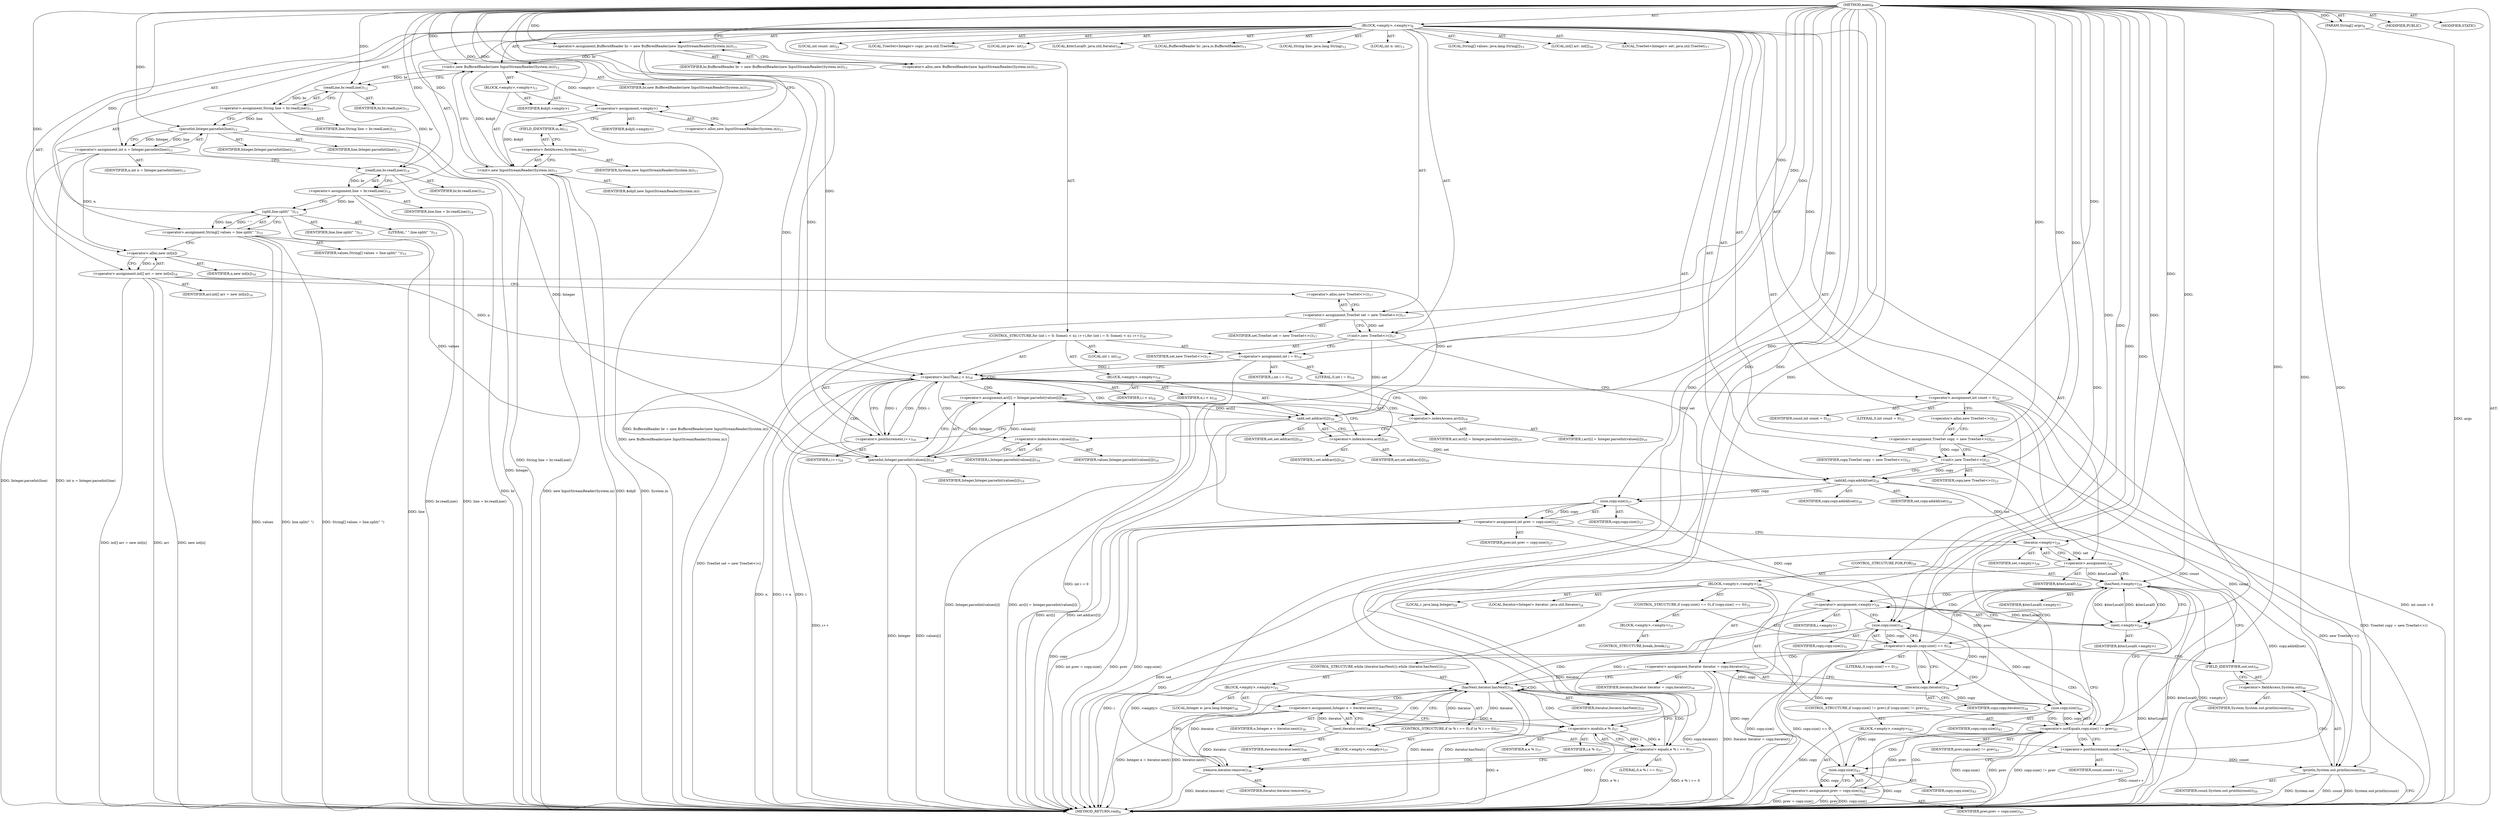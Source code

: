 digraph "main" {  
"23" [label = <(METHOD,main)<SUB>8</SUB>> ]
"24" [label = <(PARAM,String[] args)<SUB>8</SUB>> ]
"25" [label = <(BLOCK,&lt;empty&gt;,&lt;empty&gt;)<SUB>8</SUB>> ]
"4" [label = <(LOCAL,BufferedReader br: java.io.BufferedReader)<SUB>11</SUB>> ]
"26" [label = <(&lt;operator&gt;.assignment,BufferedReader br = new BufferedReader(new InputStreamReader(System.in)))<SUB>11</SUB>> ]
"27" [label = <(IDENTIFIER,br,BufferedReader br = new BufferedReader(new InputStreamReader(System.in)))<SUB>11</SUB>> ]
"28" [label = <(&lt;operator&gt;.alloc,new BufferedReader(new InputStreamReader(System.in)))<SUB>11</SUB>> ]
"29" [label = <(&lt;init&gt;,new BufferedReader(new InputStreamReader(System.in)))<SUB>11</SUB>> ]
"3" [label = <(IDENTIFIER,br,new BufferedReader(new InputStreamReader(System.in)))<SUB>11</SUB>> ]
"30" [label = <(BLOCK,&lt;empty&gt;,&lt;empty&gt;)<SUB>11</SUB>> ]
"31" [label = <(&lt;operator&gt;.assignment,&lt;empty&gt;)> ]
"32" [label = <(IDENTIFIER,$obj0,&lt;empty&gt;)> ]
"33" [label = <(&lt;operator&gt;.alloc,new InputStreamReader(System.in))<SUB>11</SUB>> ]
"34" [label = <(&lt;init&gt;,new InputStreamReader(System.in))<SUB>11</SUB>> ]
"35" [label = <(IDENTIFIER,$obj0,new InputStreamReader(System.in))> ]
"36" [label = <(&lt;operator&gt;.fieldAccess,System.in)<SUB>11</SUB>> ]
"37" [label = <(IDENTIFIER,System,new InputStreamReader(System.in))<SUB>11</SUB>> ]
"38" [label = <(FIELD_IDENTIFIER,in,in)<SUB>11</SUB>> ]
"39" [label = <(IDENTIFIER,$obj0,&lt;empty&gt;)> ]
"40" [label = <(LOCAL,String line: java.lang.String)<SUB>12</SUB>> ]
"41" [label = <(&lt;operator&gt;.assignment,String line = br.readLine())<SUB>12</SUB>> ]
"42" [label = <(IDENTIFIER,line,String line = br.readLine())<SUB>12</SUB>> ]
"43" [label = <(readLine,br.readLine())<SUB>12</SUB>> ]
"44" [label = <(IDENTIFIER,br,br.readLine())<SUB>12</SUB>> ]
"45" [label = <(LOCAL,int n: int)<SUB>13</SUB>> ]
"46" [label = <(&lt;operator&gt;.assignment,int n = Integer.parseInt(line))<SUB>13</SUB>> ]
"47" [label = <(IDENTIFIER,n,int n = Integer.parseInt(line))<SUB>13</SUB>> ]
"48" [label = <(parseInt,Integer.parseInt(line))<SUB>13</SUB>> ]
"49" [label = <(IDENTIFIER,Integer,Integer.parseInt(line))<SUB>13</SUB>> ]
"50" [label = <(IDENTIFIER,line,Integer.parseInt(line))<SUB>13</SUB>> ]
"51" [label = <(&lt;operator&gt;.assignment,line = br.readLine())<SUB>14</SUB>> ]
"52" [label = <(IDENTIFIER,line,line = br.readLine())<SUB>14</SUB>> ]
"53" [label = <(readLine,br.readLine())<SUB>14</SUB>> ]
"54" [label = <(IDENTIFIER,br,br.readLine())<SUB>14</SUB>> ]
"55" [label = <(LOCAL,String[] values: java.lang.String[])<SUB>15</SUB>> ]
"56" [label = <(&lt;operator&gt;.assignment,String[] values = line.split(&quot; &quot;))<SUB>15</SUB>> ]
"57" [label = <(IDENTIFIER,values,String[] values = line.split(&quot; &quot;))<SUB>15</SUB>> ]
"58" [label = <(split,line.split(&quot; &quot;))<SUB>15</SUB>> ]
"59" [label = <(IDENTIFIER,line,line.split(&quot; &quot;))<SUB>15</SUB>> ]
"60" [label = <(LITERAL,&quot; &quot;,line.split(&quot; &quot;))<SUB>15</SUB>> ]
"61" [label = <(LOCAL,int[] arr: int[])<SUB>16</SUB>> ]
"62" [label = <(&lt;operator&gt;.assignment,int[] arr = new int[n])<SUB>16</SUB>> ]
"63" [label = <(IDENTIFIER,arr,int[] arr = new int[n])<SUB>16</SUB>> ]
"64" [label = <(&lt;operator&gt;.alloc,new int[n])> ]
"65" [label = <(IDENTIFIER,n,new int[n])<SUB>16</SUB>> ]
"6" [label = <(LOCAL,TreeSet&lt;Integer&gt; set: java.util.TreeSet)<SUB>17</SUB>> ]
"66" [label = <(&lt;operator&gt;.assignment,TreeSet set = new TreeSet&lt;&gt;())<SUB>17</SUB>> ]
"67" [label = <(IDENTIFIER,set,TreeSet set = new TreeSet&lt;&gt;())<SUB>17</SUB>> ]
"68" [label = <(&lt;operator&gt;.alloc,new TreeSet&lt;&gt;())<SUB>17</SUB>> ]
"69" [label = <(&lt;init&gt;,new TreeSet&lt;&gt;())<SUB>17</SUB>> ]
"5" [label = <(IDENTIFIER,set,new TreeSet&lt;&gt;())<SUB>17</SUB>> ]
"70" [label = <(CONTROL_STRUCTURE,for (int i = 0; Some(i &lt; n); i++),for (int i = 0; Some(i &lt; n); i++))<SUB>18</SUB>> ]
"71" [label = <(LOCAL,int i: int)<SUB>18</SUB>> ]
"72" [label = <(&lt;operator&gt;.assignment,int i = 0)<SUB>18</SUB>> ]
"73" [label = <(IDENTIFIER,i,int i = 0)<SUB>18</SUB>> ]
"74" [label = <(LITERAL,0,int i = 0)<SUB>18</SUB>> ]
"75" [label = <(&lt;operator&gt;.lessThan,i &lt; n)<SUB>18</SUB>> ]
"76" [label = <(IDENTIFIER,i,i &lt; n)<SUB>18</SUB>> ]
"77" [label = <(IDENTIFIER,n,i &lt; n)<SUB>18</SUB>> ]
"78" [label = <(&lt;operator&gt;.postIncrement,i++)<SUB>18</SUB>> ]
"79" [label = <(IDENTIFIER,i,i++)<SUB>18</SUB>> ]
"80" [label = <(BLOCK,&lt;empty&gt;,&lt;empty&gt;)<SUB>18</SUB>> ]
"81" [label = <(&lt;operator&gt;.assignment,arr[i] = Integer.parseInt(values[i]))<SUB>19</SUB>> ]
"82" [label = <(&lt;operator&gt;.indexAccess,arr[i])<SUB>19</SUB>> ]
"83" [label = <(IDENTIFIER,arr,arr[i] = Integer.parseInt(values[i]))<SUB>19</SUB>> ]
"84" [label = <(IDENTIFIER,i,arr[i] = Integer.parseInt(values[i]))<SUB>19</SUB>> ]
"85" [label = <(parseInt,Integer.parseInt(values[i]))<SUB>19</SUB>> ]
"86" [label = <(IDENTIFIER,Integer,Integer.parseInt(values[i]))<SUB>19</SUB>> ]
"87" [label = <(&lt;operator&gt;.indexAccess,values[i])<SUB>19</SUB>> ]
"88" [label = <(IDENTIFIER,values,Integer.parseInt(values[i]))<SUB>19</SUB>> ]
"89" [label = <(IDENTIFIER,i,Integer.parseInt(values[i]))<SUB>19</SUB>> ]
"90" [label = <(add,set.add(arr[i]))<SUB>20</SUB>> ]
"91" [label = <(IDENTIFIER,set,set.add(arr[i]))<SUB>20</SUB>> ]
"92" [label = <(&lt;operator&gt;.indexAccess,arr[i])<SUB>20</SUB>> ]
"93" [label = <(IDENTIFIER,arr,set.add(arr[i]))<SUB>20</SUB>> ]
"94" [label = <(IDENTIFIER,i,set.add(arr[i]))<SUB>20</SUB>> ]
"95" [label = <(LOCAL,int count: int)<SUB>22</SUB>> ]
"96" [label = <(&lt;operator&gt;.assignment,int count = 0)<SUB>22</SUB>> ]
"97" [label = <(IDENTIFIER,count,int count = 0)<SUB>22</SUB>> ]
"98" [label = <(LITERAL,0,int count = 0)<SUB>22</SUB>> ]
"8" [label = <(LOCAL,TreeSet&lt;Integer&gt; copy: java.util.TreeSet)<SUB>23</SUB>> ]
"99" [label = <(&lt;operator&gt;.assignment,TreeSet copy = new TreeSet&lt;&gt;())<SUB>23</SUB>> ]
"100" [label = <(IDENTIFIER,copy,TreeSet copy = new TreeSet&lt;&gt;())<SUB>23</SUB>> ]
"101" [label = <(&lt;operator&gt;.alloc,new TreeSet&lt;&gt;())<SUB>23</SUB>> ]
"102" [label = <(&lt;init&gt;,new TreeSet&lt;&gt;())<SUB>23</SUB>> ]
"7" [label = <(IDENTIFIER,copy,new TreeSet&lt;&gt;())<SUB>23</SUB>> ]
"103" [label = <(addAll,copy.addAll(set))<SUB>26</SUB>> ]
"104" [label = <(IDENTIFIER,copy,copy.addAll(set))<SUB>26</SUB>> ]
"105" [label = <(IDENTIFIER,set,copy.addAll(set))<SUB>26</SUB>> ]
"106" [label = <(LOCAL,int prev: int)<SUB>27</SUB>> ]
"107" [label = <(&lt;operator&gt;.assignment,int prev = copy.size())<SUB>27</SUB>> ]
"108" [label = <(IDENTIFIER,prev,int prev = copy.size())<SUB>27</SUB>> ]
"109" [label = <(size,copy.size())<SUB>27</SUB>> ]
"110" [label = <(IDENTIFIER,copy,copy.size())<SUB>27</SUB>> ]
"111" [label = <(LOCAL,$iterLocal0: java.util.Iterator)<SUB>29</SUB>> ]
"112" [label = <(&lt;operator&gt;.assignment,)<SUB>29</SUB>> ]
"113" [label = <(IDENTIFIER,$iterLocal0,)<SUB>29</SUB>> ]
"114" [label = <(iterator,&lt;empty&gt;)<SUB>29</SUB>> ]
"115" [label = <(IDENTIFIER,set,&lt;empty&gt;)<SUB>29</SUB>> ]
"116" [label = <(CONTROL_STRUCTURE,FOR,FOR)<SUB>29</SUB>> ]
"117" [label = <(hasNext,&lt;empty&gt;)<SUB>29</SUB>> ]
"118" [label = <(IDENTIFIER,$iterLocal0,&lt;empty&gt;)> ]
"119" [label = <(BLOCK,&lt;empty&gt;,&lt;empty&gt;)<SUB>29</SUB>> ]
"120" [label = <(LOCAL,i: java.lang.Integer)<SUB>29</SUB>> ]
"121" [label = <(&lt;operator&gt;.assignment,&lt;empty&gt;)<SUB>29</SUB>> ]
"122" [label = <(IDENTIFIER,i,&lt;empty&gt;)> ]
"123" [label = <(next,&lt;empty&gt;)<SUB>29</SUB>> ]
"124" [label = <(IDENTIFIER,$iterLocal0,&lt;empty&gt;)> ]
"125" [label = <(CONTROL_STRUCTURE,if (copy.size() == 0),if (copy.size() == 0))<SUB>31</SUB>> ]
"126" [label = <(&lt;operator&gt;.equals,copy.size() == 0)<SUB>31</SUB>> ]
"127" [label = <(size,copy.size())<SUB>31</SUB>> ]
"128" [label = <(IDENTIFIER,copy,copy.size())<SUB>31</SUB>> ]
"129" [label = <(LITERAL,0,copy.size() == 0)<SUB>31</SUB>> ]
"130" [label = <(BLOCK,&lt;empty&gt;,&lt;empty&gt;)<SUB>31</SUB>> ]
"131" [label = <(CONTROL_STRUCTURE,break;,break;)<SUB>32</SUB>> ]
"132" [label = <(LOCAL,Iterator&lt;Integer&gt; iterator: java.util.Iterator)<SUB>34</SUB>> ]
"133" [label = <(&lt;operator&gt;.assignment,Iterator iterator = copy.iterator())<SUB>34</SUB>> ]
"134" [label = <(IDENTIFIER,iterator,Iterator iterator = copy.iterator())<SUB>34</SUB>> ]
"135" [label = <(iterator,copy.iterator())<SUB>34</SUB>> ]
"136" [label = <(IDENTIFIER,copy,copy.iterator())<SUB>34</SUB>> ]
"137" [label = <(CONTROL_STRUCTURE,while (iterator.hasNext()),while (iterator.hasNext()))<SUB>35</SUB>> ]
"138" [label = <(hasNext,iterator.hasNext())<SUB>35</SUB>> ]
"139" [label = <(IDENTIFIER,iterator,iterator.hasNext())<SUB>35</SUB>> ]
"140" [label = <(BLOCK,&lt;empty&gt;,&lt;empty&gt;)<SUB>35</SUB>> ]
"141" [label = <(LOCAL,Integer e: java.lang.Integer)<SUB>36</SUB>> ]
"142" [label = <(&lt;operator&gt;.assignment,Integer e = iterator.next())<SUB>36</SUB>> ]
"143" [label = <(IDENTIFIER,e,Integer e = iterator.next())<SUB>36</SUB>> ]
"144" [label = <(next,iterator.next())<SUB>36</SUB>> ]
"145" [label = <(IDENTIFIER,iterator,iterator.next())<SUB>36</SUB>> ]
"146" [label = <(CONTROL_STRUCTURE,if (e % i == 0),if (e % i == 0))<SUB>37</SUB>> ]
"147" [label = <(&lt;operator&gt;.equals,e % i == 0)<SUB>37</SUB>> ]
"148" [label = <(&lt;operator&gt;.modulo,e % i)<SUB>37</SUB>> ]
"149" [label = <(IDENTIFIER,e,e % i)<SUB>37</SUB>> ]
"150" [label = <(IDENTIFIER,i,e % i)<SUB>37</SUB>> ]
"151" [label = <(LITERAL,0,e % i == 0)<SUB>37</SUB>> ]
"152" [label = <(BLOCK,&lt;empty&gt;,&lt;empty&gt;)<SUB>37</SUB>> ]
"153" [label = <(remove,iterator.remove())<SUB>38</SUB>> ]
"154" [label = <(IDENTIFIER,iterator,iterator.remove())<SUB>38</SUB>> ]
"155" [label = <(CONTROL_STRUCTURE,if (copy.size() != prev),if (copy.size() != prev))<SUB>41</SUB>> ]
"156" [label = <(&lt;operator&gt;.notEquals,copy.size() != prev)<SUB>41</SUB>> ]
"157" [label = <(size,copy.size())<SUB>41</SUB>> ]
"158" [label = <(IDENTIFIER,copy,copy.size())<SUB>41</SUB>> ]
"159" [label = <(IDENTIFIER,prev,copy.size() != prev)<SUB>41</SUB>> ]
"160" [label = <(BLOCK,&lt;empty&gt;,&lt;empty&gt;)<SUB>41</SUB>> ]
"161" [label = <(&lt;operator&gt;.postIncrement,count++)<SUB>42</SUB>> ]
"162" [label = <(IDENTIFIER,count,count++)<SUB>42</SUB>> ]
"163" [label = <(&lt;operator&gt;.assignment,prev = copy.size())<SUB>43</SUB>> ]
"164" [label = <(IDENTIFIER,prev,prev = copy.size())<SUB>43</SUB>> ]
"165" [label = <(size,copy.size())<SUB>43</SUB>> ]
"166" [label = <(IDENTIFIER,copy,copy.size())<SUB>43</SUB>> ]
"167" [label = <(println,System.out.println(count))<SUB>50</SUB>> ]
"168" [label = <(&lt;operator&gt;.fieldAccess,System.out)<SUB>50</SUB>> ]
"169" [label = <(IDENTIFIER,System,System.out.println(count))<SUB>50</SUB>> ]
"170" [label = <(FIELD_IDENTIFIER,out,out)<SUB>50</SUB>> ]
"171" [label = <(IDENTIFIER,count,System.out.println(count))<SUB>50</SUB>> ]
"172" [label = <(MODIFIER,PUBLIC)> ]
"173" [label = <(MODIFIER,STATIC)> ]
"174" [label = <(METHOD_RETURN,void)<SUB>8</SUB>> ]
  "23" -> "24"  [ label = "AST: "] 
  "23" -> "25"  [ label = "AST: "] 
  "23" -> "172"  [ label = "AST: "] 
  "23" -> "173"  [ label = "AST: "] 
  "23" -> "174"  [ label = "AST: "] 
  "25" -> "4"  [ label = "AST: "] 
  "25" -> "26"  [ label = "AST: "] 
  "25" -> "29"  [ label = "AST: "] 
  "25" -> "40"  [ label = "AST: "] 
  "25" -> "41"  [ label = "AST: "] 
  "25" -> "45"  [ label = "AST: "] 
  "25" -> "46"  [ label = "AST: "] 
  "25" -> "51"  [ label = "AST: "] 
  "25" -> "55"  [ label = "AST: "] 
  "25" -> "56"  [ label = "AST: "] 
  "25" -> "61"  [ label = "AST: "] 
  "25" -> "62"  [ label = "AST: "] 
  "25" -> "6"  [ label = "AST: "] 
  "25" -> "66"  [ label = "AST: "] 
  "25" -> "69"  [ label = "AST: "] 
  "25" -> "70"  [ label = "AST: "] 
  "25" -> "95"  [ label = "AST: "] 
  "25" -> "96"  [ label = "AST: "] 
  "25" -> "8"  [ label = "AST: "] 
  "25" -> "99"  [ label = "AST: "] 
  "25" -> "102"  [ label = "AST: "] 
  "25" -> "103"  [ label = "AST: "] 
  "25" -> "106"  [ label = "AST: "] 
  "25" -> "107"  [ label = "AST: "] 
  "25" -> "111"  [ label = "AST: "] 
  "25" -> "112"  [ label = "AST: "] 
  "25" -> "116"  [ label = "AST: "] 
  "25" -> "167"  [ label = "AST: "] 
  "26" -> "27"  [ label = "AST: "] 
  "26" -> "28"  [ label = "AST: "] 
  "29" -> "3"  [ label = "AST: "] 
  "29" -> "30"  [ label = "AST: "] 
  "30" -> "31"  [ label = "AST: "] 
  "30" -> "34"  [ label = "AST: "] 
  "30" -> "39"  [ label = "AST: "] 
  "31" -> "32"  [ label = "AST: "] 
  "31" -> "33"  [ label = "AST: "] 
  "34" -> "35"  [ label = "AST: "] 
  "34" -> "36"  [ label = "AST: "] 
  "36" -> "37"  [ label = "AST: "] 
  "36" -> "38"  [ label = "AST: "] 
  "41" -> "42"  [ label = "AST: "] 
  "41" -> "43"  [ label = "AST: "] 
  "43" -> "44"  [ label = "AST: "] 
  "46" -> "47"  [ label = "AST: "] 
  "46" -> "48"  [ label = "AST: "] 
  "48" -> "49"  [ label = "AST: "] 
  "48" -> "50"  [ label = "AST: "] 
  "51" -> "52"  [ label = "AST: "] 
  "51" -> "53"  [ label = "AST: "] 
  "53" -> "54"  [ label = "AST: "] 
  "56" -> "57"  [ label = "AST: "] 
  "56" -> "58"  [ label = "AST: "] 
  "58" -> "59"  [ label = "AST: "] 
  "58" -> "60"  [ label = "AST: "] 
  "62" -> "63"  [ label = "AST: "] 
  "62" -> "64"  [ label = "AST: "] 
  "64" -> "65"  [ label = "AST: "] 
  "66" -> "67"  [ label = "AST: "] 
  "66" -> "68"  [ label = "AST: "] 
  "69" -> "5"  [ label = "AST: "] 
  "70" -> "71"  [ label = "AST: "] 
  "70" -> "72"  [ label = "AST: "] 
  "70" -> "75"  [ label = "AST: "] 
  "70" -> "78"  [ label = "AST: "] 
  "70" -> "80"  [ label = "AST: "] 
  "72" -> "73"  [ label = "AST: "] 
  "72" -> "74"  [ label = "AST: "] 
  "75" -> "76"  [ label = "AST: "] 
  "75" -> "77"  [ label = "AST: "] 
  "78" -> "79"  [ label = "AST: "] 
  "80" -> "81"  [ label = "AST: "] 
  "80" -> "90"  [ label = "AST: "] 
  "81" -> "82"  [ label = "AST: "] 
  "81" -> "85"  [ label = "AST: "] 
  "82" -> "83"  [ label = "AST: "] 
  "82" -> "84"  [ label = "AST: "] 
  "85" -> "86"  [ label = "AST: "] 
  "85" -> "87"  [ label = "AST: "] 
  "87" -> "88"  [ label = "AST: "] 
  "87" -> "89"  [ label = "AST: "] 
  "90" -> "91"  [ label = "AST: "] 
  "90" -> "92"  [ label = "AST: "] 
  "92" -> "93"  [ label = "AST: "] 
  "92" -> "94"  [ label = "AST: "] 
  "96" -> "97"  [ label = "AST: "] 
  "96" -> "98"  [ label = "AST: "] 
  "99" -> "100"  [ label = "AST: "] 
  "99" -> "101"  [ label = "AST: "] 
  "102" -> "7"  [ label = "AST: "] 
  "103" -> "104"  [ label = "AST: "] 
  "103" -> "105"  [ label = "AST: "] 
  "107" -> "108"  [ label = "AST: "] 
  "107" -> "109"  [ label = "AST: "] 
  "109" -> "110"  [ label = "AST: "] 
  "112" -> "113"  [ label = "AST: "] 
  "112" -> "114"  [ label = "AST: "] 
  "114" -> "115"  [ label = "AST: "] 
  "116" -> "117"  [ label = "AST: "] 
  "116" -> "119"  [ label = "AST: "] 
  "117" -> "118"  [ label = "AST: "] 
  "119" -> "120"  [ label = "AST: "] 
  "119" -> "121"  [ label = "AST: "] 
  "119" -> "125"  [ label = "AST: "] 
  "119" -> "132"  [ label = "AST: "] 
  "119" -> "133"  [ label = "AST: "] 
  "119" -> "137"  [ label = "AST: "] 
  "119" -> "155"  [ label = "AST: "] 
  "121" -> "122"  [ label = "AST: "] 
  "121" -> "123"  [ label = "AST: "] 
  "123" -> "124"  [ label = "AST: "] 
  "125" -> "126"  [ label = "AST: "] 
  "125" -> "130"  [ label = "AST: "] 
  "126" -> "127"  [ label = "AST: "] 
  "126" -> "129"  [ label = "AST: "] 
  "127" -> "128"  [ label = "AST: "] 
  "130" -> "131"  [ label = "AST: "] 
  "133" -> "134"  [ label = "AST: "] 
  "133" -> "135"  [ label = "AST: "] 
  "135" -> "136"  [ label = "AST: "] 
  "137" -> "138"  [ label = "AST: "] 
  "137" -> "140"  [ label = "AST: "] 
  "138" -> "139"  [ label = "AST: "] 
  "140" -> "141"  [ label = "AST: "] 
  "140" -> "142"  [ label = "AST: "] 
  "140" -> "146"  [ label = "AST: "] 
  "142" -> "143"  [ label = "AST: "] 
  "142" -> "144"  [ label = "AST: "] 
  "144" -> "145"  [ label = "AST: "] 
  "146" -> "147"  [ label = "AST: "] 
  "146" -> "152"  [ label = "AST: "] 
  "147" -> "148"  [ label = "AST: "] 
  "147" -> "151"  [ label = "AST: "] 
  "148" -> "149"  [ label = "AST: "] 
  "148" -> "150"  [ label = "AST: "] 
  "152" -> "153"  [ label = "AST: "] 
  "153" -> "154"  [ label = "AST: "] 
  "155" -> "156"  [ label = "AST: "] 
  "155" -> "160"  [ label = "AST: "] 
  "156" -> "157"  [ label = "AST: "] 
  "156" -> "159"  [ label = "AST: "] 
  "157" -> "158"  [ label = "AST: "] 
  "160" -> "161"  [ label = "AST: "] 
  "160" -> "163"  [ label = "AST: "] 
  "161" -> "162"  [ label = "AST: "] 
  "163" -> "164"  [ label = "AST: "] 
  "163" -> "165"  [ label = "AST: "] 
  "165" -> "166"  [ label = "AST: "] 
  "167" -> "168"  [ label = "AST: "] 
  "167" -> "171"  [ label = "AST: "] 
  "168" -> "169"  [ label = "AST: "] 
  "168" -> "170"  [ label = "AST: "] 
  "26" -> "33"  [ label = "CFG: "] 
  "29" -> "43"  [ label = "CFG: "] 
  "41" -> "48"  [ label = "CFG: "] 
  "46" -> "53"  [ label = "CFG: "] 
  "51" -> "58"  [ label = "CFG: "] 
  "56" -> "64"  [ label = "CFG: "] 
  "62" -> "68"  [ label = "CFG: "] 
  "66" -> "69"  [ label = "CFG: "] 
  "69" -> "72"  [ label = "CFG: "] 
  "96" -> "101"  [ label = "CFG: "] 
  "99" -> "102"  [ label = "CFG: "] 
  "102" -> "103"  [ label = "CFG: "] 
  "103" -> "109"  [ label = "CFG: "] 
  "107" -> "114"  [ label = "CFG: "] 
  "112" -> "117"  [ label = "CFG: "] 
  "167" -> "174"  [ label = "CFG: "] 
  "28" -> "26"  [ label = "CFG: "] 
  "43" -> "41"  [ label = "CFG: "] 
  "48" -> "46"  [ label = "CFG: "] 
  "53" -> "51"  [ label = "CFG: "] 
  "58" -> "56"  [ label = "CFG: "] 
  "64" -> "62"  [ label = "CFG: "] 
  "68" -> "66"  [ label = "CFG: "] 
  "72" -> "75"  [ label = "CFG: "] 
  "75" -> "82"  [ label = "CFG: "] 
  "75" -> "96"  [ label = "CFG: "] 
  "78" -> "75"  [ label = "CFG: "] 
  "101" -> "99"  [ label = "CFG: "] 
  "109" -> "107"  [ label = "CFG: "] 
  "114" -> "112"  [ label = "CFG: "] 
  "117" -> "123"  [ label = "CFG: "] 
  "117" -> "170"  [ label = "CFG: "] 
  "168" -> "167"  [ label = "CFG: "] 
  "31" -> "38"  [ label = "CFG: "] 
  "34" -> "29"  [ label = "CFG: "] 
  "81" -> "92"  [ label = "CFG: "] 
  "90" -> "78"  [ label = "CFG: "] 
  "121" -> "127"  [ label = "CFG: "] 
  "133" -> "138"  [ label = "CFG: "] 
  "170" -> "168"  [ label = "CFG: "] 
  "33" -> "31"  [ label = "CFG: "] 
  "36" -> "34"  [ label = "CFG: "] 
  "82" -> "87"  [ label = "CFG: "] 
  "85" -> "81"  [ label = "CFG: "] 
  "92" -> "90"  [ label = "CFG: "] 
  "123" -> "121"  [ label = "CFG: "] 
  "126" -> "170"  [ label = "CFG: "] 
  "126" -> "135"  [ label = "CFG: "] 
  "135" -> "133"  [ label = "CFG: "] 
  "138" -> "144"  [ label = "CFG: "] 
  "138" -> "157"  [ label = "CFG: "] 
  "156" -> "117"  [ label = "CFG: "] 
  "156" -> "161"  [ label = "CFG: "] 
  "38" -> "36"  [ label = "CFG: "] 
  "87" -> "85"  [ label = "CFG: "] 
  "127" -> "126"  [ label = "CFG: "] 
  "142" -> "148"  [ label = "CFG: "] 
  "157" -> "156"  [ label = "CFG: "] 
  "161" -> "165"  [ label = "CFG: "] 
  "163" -> "117"  [ label = "CFG: "] 
  "144" -> "142"  [ label = "CFG: "] 
  "147" -> "138"  [ label = "CFG: "] 
  "147" -> "153"  [ label = "CFG: "] 
  "165" -> "163"  [ label = "CFG: "] 
  "148" -> "147"  [ label = "CFG: "] 
  "153" -> "138"  [ label = "CFG: "] 
  "23" -> "28"  [ label = "CFG: "] 
  "24" -> "174"  [ label = "DDG: args"] 
  "26" -> "174"  [ label = "DDG: BufferedReader br = new BufferedReader(new InputStreamReader(System.in))"] 
  "34" -> "174"  [ label = "DDG: $obj0"] 
  "34" -> "174"  [ label = "DDG: System.in"] 
  "34" -> "174"  [ label = "DDG: new InputStreamReader(System.in)"] 
  "29" -> "174"  [ label = "DDG: new BufferedReader(new InputStreamReader(System.in))"] 
  "41" -> "174"  [ label = "DDG: String line = br.readLine()"] 
  "48" -> "174"  [ label = "DDG: Integer"] 
  "46" -> "174"  [ label = "DDG: Integer.parseInt(line)"] 
  "46" -> "174"  [ label = "DDG: int n = Integer.parseInt(line)"] 
  "53" -> "174"  [ label = "DDG: br"] 
  "51" -> "174"  [ label = "DDG: br.readLine()"] 
  "51" -> "174"  [ label = "DDG: line = br.readLine()"] 
  "56" -> "174"  [ label = "DDG: values"] 
  "58" -> "174"  [ label = "DDG: line"] 
  "56" -> "174"  [ label = "DDG: line.split(&quot; &quot;)"] 
  "56" -> "174"  [ label = "DDG: String[] values = line.split(&quot; &quot;)"] 
  "62" -> "174"  [ label = "DDG: arr"] 
  "62" -> "174"  [ label = "DDG: new int[n]"] 
  "62" -> "174"  [ label = "DDG: int[] arr = new int[n]"] 
  "66" -> "174"  [ label = "DDG: TreeSet set = new TreeSet&lt;&gt;()"] 
  "72" -> "174"  [ label = "DDG: int i = 0"] 
  "75" -> "174"  [ label = "DDG: i"] 
  "75" -> "174"  [ label = "DDG: n"] 
  "75" -> "174"  [ label = "DDG: i &lt; n"] 
  "96" -> "174"  [ label = "DDG: int count = 0"] 
  "99" -> "174"  [ label = "DDG: TreeSet copy = new TreeSet&lt;&gt;()"] 
  "102" -> "174"  [ label = "DDG: new TreeSet&lt;&gt;()"] 
  "103" -> "174"  [ label = "DDG: copy.addAll(set)"] 
  "107" -> "174"  [ label = "DDG: prev"] 
  "109" -> "174"  [ label = "DDG: copy"] 
  "107" -> "174"  [ label = "DDG: copy.size()"] 
  "107" -> "174"  [ label = "DDG: int prev = copy.size()"] 
  "114" -> "174"  [ label = "DDG: set"] 
  "112" -> "174"  [ label = "DDG: "] 
  "117" -> "174"  [ label = "DDG: $iterLocal0"] 
  "117" -> "174"  [ label = "DDG: &lt;empty&gt;"] 
  "121" -> "174"  [ label = "DDG: i"] 
  "123" -> "174"  [ label = "DDG: $iterLocal0"] 
  "121" -> "174"  [ label = "DDG: &lt;empty&gt;"] 
  "127" -> "174"  [ label = "DDG: copy"] 
  "126" -> "174"  [ label = "DDG: copy.size()"] 
  "126" -> "174"  [ label = "DDG: copy.size() == 0"] 
  "133" -> "174"  [ label = "DDG: copy.iterator()"] 
  "133" -> "174"  [ label = "DDG: Iterator iterator = copy.iterator()"] 
  "138" -> "174"  [ label = "DDG: iterator"] 
  "138" -> "174"  [ label = "DDG: iterator.hasNext()"] 
  "157" -> "174"  [ label = "DDG: copy"] 
  "156" -> "174"  [ label = "DDG: copy.size()"] 
  "156" -> "174"  [ label = "DDG: prev"] 
  "156" -> "174"  [ label = "DDG: copy.size() != prev"] 
  "161" -> "174"  [ label = "DDG: count++"] 
  "163" -> "174"  [ label = "DDG: prev"] 
  "165" -> "174"  [ label = "DDG: copy"] 
  "163" -> "174"  [ label = "DDG: copy.size()"] 
  "163" -> "174"  [ label = "DDG: prev = copy.size()"] 
  "142" -> "174"  [ label = "DDG: iterator.next()"] 
  "142" -> "174"  [ label = "DDG: Integer e = iterator.next()"] 
  "148" -> "174"  [ label = "DDG: e"] 
  "148" -> "174"  [ label = "DDG: i"] 
  "147" -> "174"  [ label = "DDG: e % i"] 
  "147" -> "174"  [ label = "DDG: e % i == 0"] 
  "153" -> "174"  [ label = "DDG: iterator.remove()"] 
  "167" -> "174"  [ label = "DDG: System.out"] 
  "167" -> "174"  [ label = "DDG: count"] 
  "167" -> "174"  [ label = "DDG: System.out.println(count)"] 
  "85" -> "174"  [ label = "DDG: Integer"] 
  "85" -> "174"  [ label = "DDG: values[i]"] 
  "81" -> "174"  [ label = "DDG: Integer.parseInt(values[i])"] 
  "81" -> "174"  [ label = "DDG: arr[i] = Integer.parseInt(values[i])"] 
  "90" -> "174"  [ label = "DDG: arr[i]"] 
  "90" -> "174"  [ label = "DDG: set.add(arr[i])"] 
  "78" -> "174"  [ label = "DDG: i++"] 
  "23" -> "24"  [ label = "DDG: "] 
  "23" -> "26"  [ label = "DDG: "] 
  "43" -> "41"  [ label = "DDG: br"] 
  "48" -> "46"  [ label = "DDG: Integer"] 
  "48" -> "46"  [ label = "DDG: line"] 
  "53" -> "51"  [ label = "DDG: br"] 
  "58" -> "56"  [ label = "DDG: line"] 
  "58" -> "56"  [ label = "DDG: &quot; &quot;"] 
  "64" -> "62"  [ label = "DDG: n"] 
  "23" -> "66"  [ label = "DDG: "] 
  "23" -> "96"  [ label = "DDG: "] 
  "23" -> "99"  [ label = "DDG: "] 
  "109" -> "107"  [ label = "DDG: copy"] 
  "114" -> "112"  [ label = "DDG: set"] 
  "26" -> "29"  [ label = "DDG: br"] 
  "23" -> "29"  [ label = "DDG: "] 
  "31" -> "29"  [ label = "DDG: &lt;empty&gt;"] 
  "34" -> "29"  [ label = "DDG: $obj0"] 
  "66" -> "69"  [ label = "DDG: set"] 
  "23" -> "69"  [ label = "DDG: "] 
  "23" -> "72"  [ label = "DDG: "] 
  "99" -> "102"  [ label = "DDG: copy"] 
  "23" -> "102"  [ label = "DDG: "] 
  "102" -> "103"  [ label = "DDG: copy"] 
  "23" -> "103"  [ label = "DDG: "] 
  "69" -> "103"  [ label = "DDG: set"] 
  "90" -> "103"  [ label = "DDG: set"] 
  "96" -> "167"  [ label = "DDG: count"] 
  "161" -> "167"  [ label = "DDG: count"] 
  "23" -> "167"  [ label = "DDG: "] 
  "23" -> "31"  [ label = "DDG: "] 
  "23" -> "39"  [ label = "DDG: "] 
  "29" -> "43"  [ label = "DDG: br"] 
  "23" -> "43"  [ label = "DDG: "] 
  "23" -> "48"  [ label = "DDG: "] 
  "41" -> "48"  [ label = "DDG: line"] 
  "43" -> "53"  [ label = "DDG: br"] 
  "23" -> "53"  [ label = "DDG: "] 
  "51" -> "58"  [ label = "DDG: line"] 
  "23" -> "58"  [ label = "DDG: "] 
  "46" -> "64"  [ label = "DDG: n"] 
  "23" -> "64"  [ label = "DDG: "] 
  "72" -> "75"  [ label = "DDG: i"] 
  "78" -> "75"  [ label = "DDG: i"] 
  "23" -> "75"  [ label = "DDG: "] 
  "64" -> "75"  [ label = "DDG: n"] 
  "75" -> "78"  [ label = "DDG: i"] 
  "23" -> "78"  [ label = "DDG: "] 
  "85" -> "81"  [ label = "DDG: Integer"] 
  "85" -> "81"  [ label = "DDG: values[i]"] 
  "103" -> "109"  [ label = "DDG: copy"] 
  "23" -> "109"  [ label = "DDG: "] 
  "103" -> "114"  [ label = "DDG: set"] 
  "23" -> "114"  [ label = "DDG: "] 
  "112" -> "117"  [ label = "DDG: $iterLocal0"] 
  "123" -> "117"  [ label = "DDG: $iterLocal0"] 
  "23" -> "117"  [ label = "DDG: "] 
  "123" -> "121"  [ label = "DDG: $iterLocal0"] 
  "135" -> "133"  [ label = "DDG: copy"] 
  "31" -> "34"  [ label = "DDG: $obj0"] 
  "23" -> "34"  [ label = "DDG: "] 
  "69" -> "90"  [ label = "DDG: set"] 
  "23" -> "90"  [ label = "DDG: "] 
  "62" -> "90"  [ label = "DDG: arr"] 
  "81" -> "90"  [ label = "DDG: arr[i]"] 
  "48" -> "85"  [ label = "DDG: Integer"] 
  "23" -> "85"  [ label = "DDG: "] 
  "56" -> "85"  [ label = "DDG: values"] 
  "117" -> "123"  [ label = "DDG: $iterLocal0"] 
  "23" -> "123"  [ label = "DDG: "] 
  "127" -> "126"  [ label = "DDG: copy"] 
  "23" -> "126"  [ label = "DDG: "] 
  "127" -> "135"  [ label = "DDG: copy"] 
  "23" -> "135"  [ label = "DDG: "] 
  "133" -> "138"  [ label = "DDG: iterator"] 
  "144" -> "138"  [ label = "DDG: iterator"] 
  "153" -> "138"  [ label = "DDG: iterator"] 
  "23" -> "138"  [ label = "DDG: "] 
  "144" -> "142"  [ label = "DDG: iterator"] 
  "157" -> "156"  [ label = "DDG: copy"] 
  "107" -> "156"  [ label = "DDG: prev"] 
  "163" -> "156"  [ label = "DDG: prev"] 
  "23" -> "156"  [ label = "DDG: "] 
  "165" -> "163"  [ label = "DDG: copy"] 
  "109" -> "127"  [ label = "DDG: copy"] 
  "157" -> "127"  [ label = "DDG: copy"] 
  "165" -> "127"  [ label = "DDG: copy"] 
  "23" -> "127"  [ label = "DDG: "] 
  "135" -> "157"  [ label = "DDG: copy"] 
  "23" -> "157"  [ label = "DDG: "] 
  "96" -> "161"  [ label = "DDG: count"] 
  "23" -> "161"  [ label = "DDG: "] 
  "138" -> "144"  [ label = "DDG: iterator"] 
  "23" -> "144"  [ label = "DDG: "] 
  "148" -> "147"  [ label = "DDG: e"] 
  "148" -> "147"  [ label = "DDG: i"] 
  "23" -> "147"  [ label = "DDG: "] 
  "157" -> "165"  [ label = "DDG: copy"] 
  "23" -> "165"  [ label = "DDG: "] 
  "142" -> "148"  [ label = "DDG: e"] 
  "23" -> "148"  [ label = "DDG: "] 
  "121" -> "148"  [ label = "DDG: i"] 
  "144" -> "153"  [ label = "DDG: iterator"] 
  "23" -> "153"  [ label = "DDG: "] 
  "75" -> "75"  [ label = "CDG: "] 
  "75" -> "81"  [ label = "CDG: "] 
  "75" -> "85"  [ label = "CDG: "] 
  "75" -> "92"  [ label = "CDG: "] 
  "75" -> "87"  [ label = "CDG: "] 
  "75" -> "82"  [ label = "CDG: "] 
  "75" -> "90"  [ label = "CDG: "] 
  "75" -> "78"  [ label = "CDG: "] 
  "117" -> "121"  [ label = "CDG: "] 
  "117" -> "123"  [ label = "CDG: "] 
  "117" -> "126"  [ label = "CDG: "] 
  "117" -> "127"  [ label = "CDG: "] 
  "126" -> "157"  [ label = "CDG: "] 
  "126" -> "138"  [ label = "CDG: "] 
  "126" -> "135"  [ label = "CDG: "] 
  "126" -> "117"  [ label = "CDG: "] 
  "126" -> "156"  [ label = "CDG: "] 
  "126" -> "133"  [ label = "CDG: "] 
  "138" -> "142"  [ label = "CDG: "] 
  "138" -> "144"  [ label = "CDG: "] 
  "138" -> "138"  [ label = "CDG: "] 
  "138" -> "148"  [ label = "CDG: "] 
  "138" -> "147"  [ label = "CDG: "] 
  "156" -> "161"  [ label = "CDG: "] 
  "156" -> "163"  [ label = "CDG: "] 
  "156" -> "165"  [ label = "CDG: "] 
  "147" -> "153"  [ label = "CDG: "] 
}
